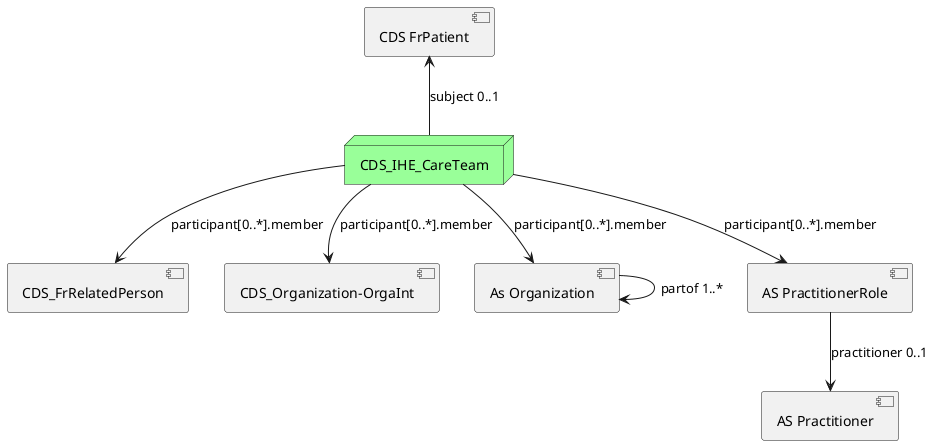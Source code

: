 @startuml

component "CDS FrPatient" as patient
node "CDS_IHE_CareTeam" as careteam #99FF99

component "CDS_FrRelatedPerson" as cdsfrrelatedperson
component "CDS_Organization-OrgaInt" as cdsorganization
component "As Organization" as asorganization
component "AS Practitioner" as aspractitioner
component "AS PractitionerRole" as aspractitionerrole

url of patient is [[StructureDefinition-cds-fr-patient.html]]
url of cdsfrrelatedperson is [[StructureDefinition-cds-fr-related-person.html]]
url of careteam is [[StructureDefinition-cds-ihe-careteam.html]]
url of cdsorganization is [[StructureDefinition-cds-organization-orga-int.html]]

' ##########
' # Patient #
' ##########
patient <-- careteam : subject 0..1


' ############
' # careteam #
' ############
careteam --> cdsfrrelatedperson : participant[0..*].member
careteam --> cdsorganization : participant[0..*].member
careteam --> asorganization : participant[0..*].member
careteam --> aspractitionerrole : participant[0..*].member

' ##################
' # frorganization #
' ##################
asorganization --> asorganization : partof 1..*


' ################
' # practitionerrole #
' ################
aspractitionerrole -->  aspractitioner : practitioner 0..1

' Dans le schéma initial, il y a d'autres relations qui n'ont pas été tracées : Lien entre orgaint et FrOrganization, Lien entre practitionerrole et organization. Leur précision a été considérée inutile.

@enduml